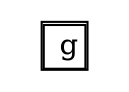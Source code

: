 digraph G { 
  node [shape = name]; 
  2[label=  <<table border= "1 " cellspacing= " 0 "><tr> 
<td> g</td> </tr> 
</table>>  shape = none ]; 
 }
